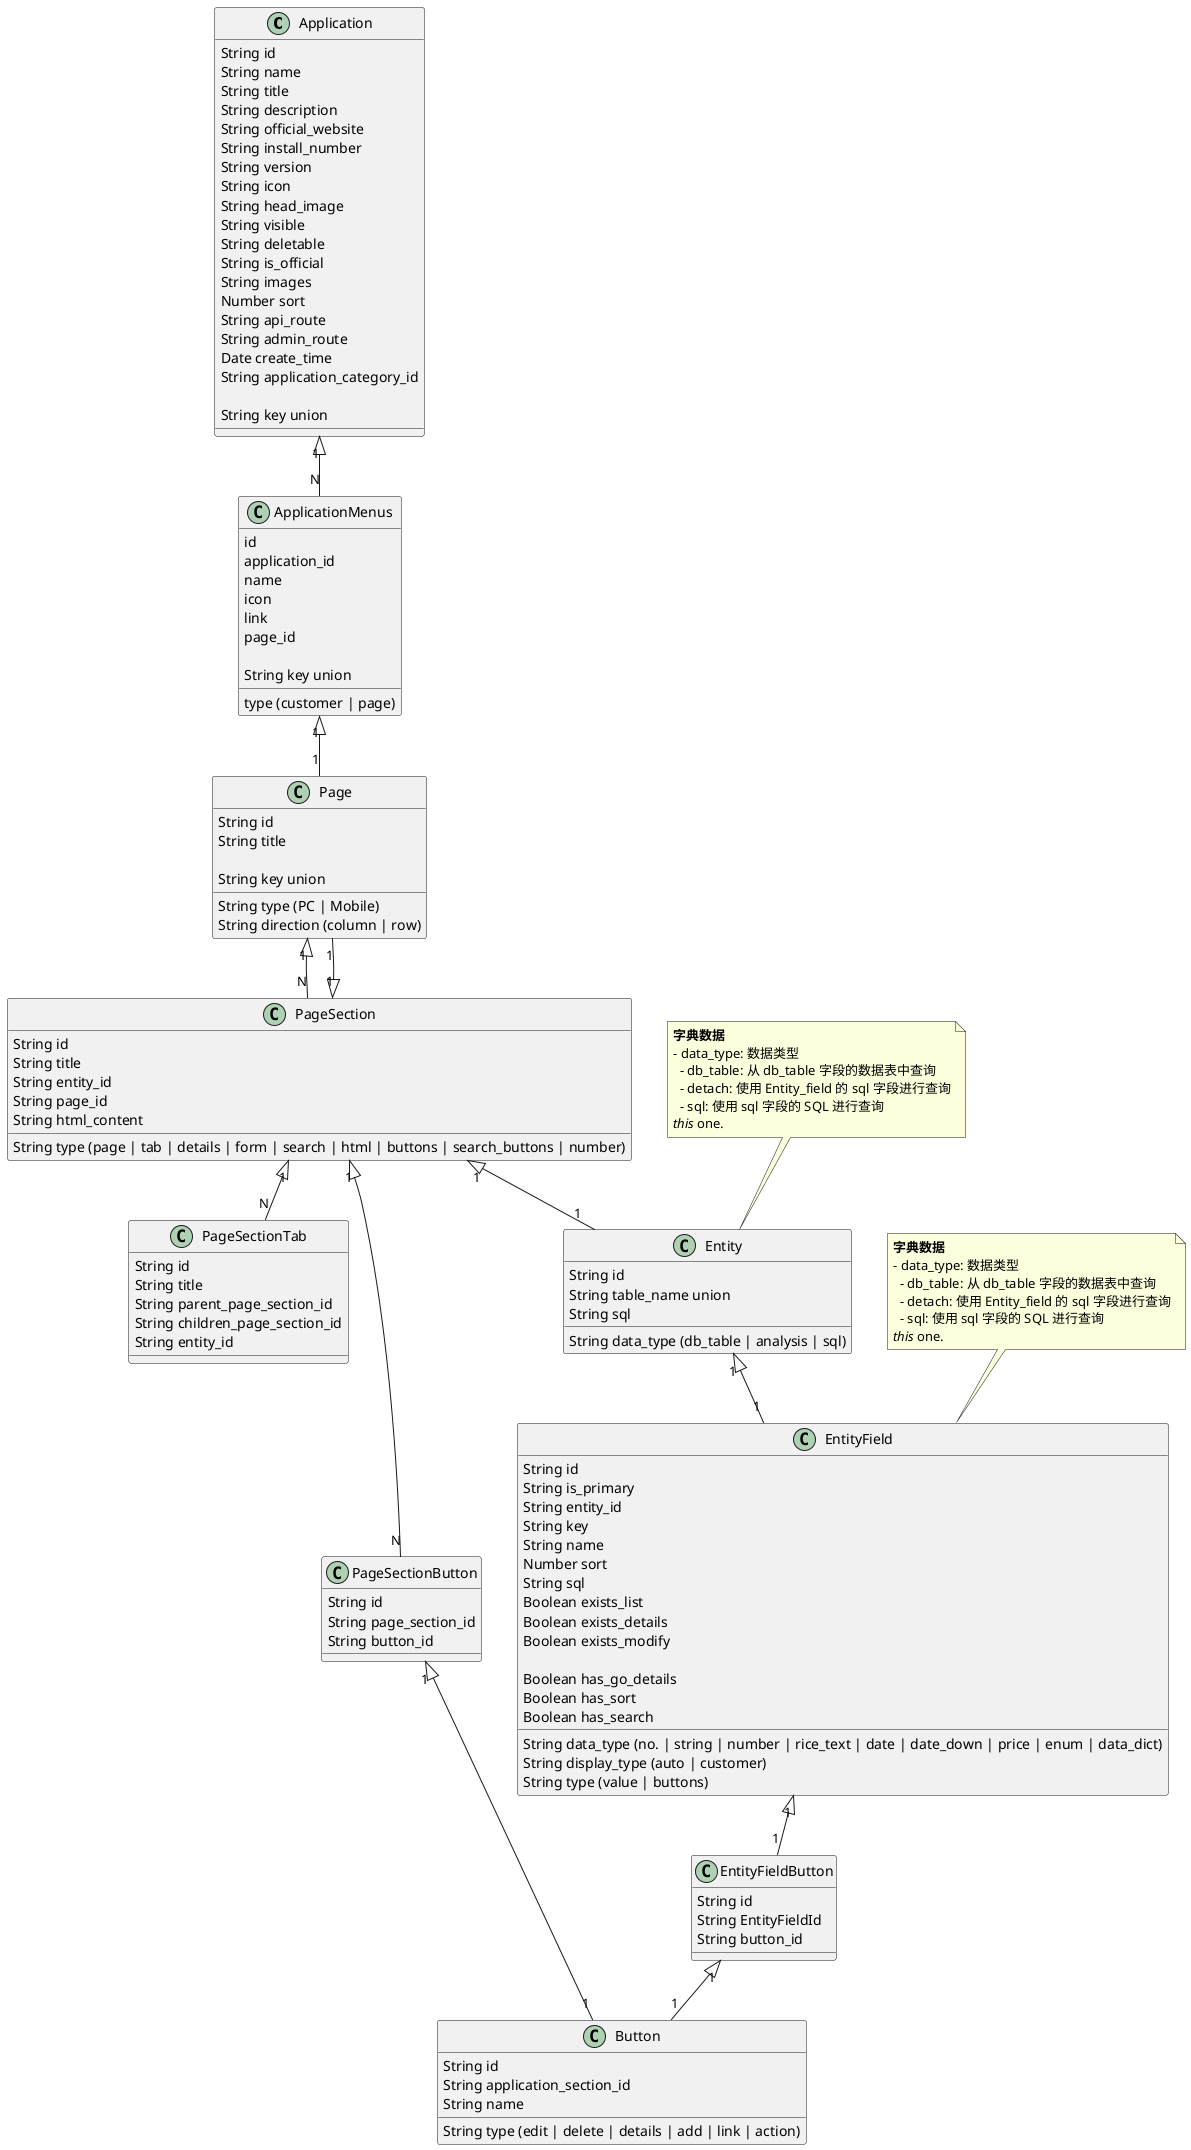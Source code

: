 @startuml

class Application {
  String id
  String name
  String title
  String description
  String official_website
  String install_number
  String version
  String icon
  String head_image
  String visible
  String deletable
  String is_official
  String images
  Number sort
  String api_route
  String admin_route
  Date create_time
  String application_category_id

  String key union
}

class ApplicationMenus {
  id
  application_id
  name
  icon
  link
  type (customer | page)
  page_id

  String key union
}

class Page {
  String id
  String type (PC | Mobile)
  String title
  String direction (column | row)

  String key union
}

class PageSection {
  String id
  String title
  String entity_id
  String page_id
  String type (page | tab | details | form | search | html | buttons | search_buttons | number)
  String html_content
}

class PageSectionTab {
  String id
  String title
  String parent_page_section_id
  String children_page_section_id
  String entity_id
}

class PageSectionButton {
  String id
  String page_section_id
  String button_id
}

class Button {
  String id
  String application_section_id
  String name
  String type (edit | delete | details | add | link | action)
}

class Entity {
  String id
  String table_name union
  String data_type (db_table | analysis | sql)
  String sql
}

note top of Entity
  <b>字典数据</b>
  - data_type: 数据类型
    - db_table: 从 db_table 字段的数据表中查询
    - detach: 使用 Entity_field 的 sql 字段进行查询
    - sql: 使用 sql 字段的 SQL 进行查询
  <i>this</i> one.
end note

class EntityField {
  String id
  String is_primary
  String entity_id
  String key
  String name
  String data_type (no. | string | number | rice_text | date | date_down | price | enum | data_dict)
  String display_type (auto | customer)
  String type (value | buttons)
  Number sort
  String sql
  Boolean exists_list
  Boolean exists_details
  Boolean exists_modify

  Boolean has_go_details
  Boolean has_sort
  Boolean has_search
}

note top of EntityField
  <b>字典数据</b>
  - data_type: 数据类型
    - db_table: 从 db_table 字段的数据表中查询
    - detach: 使用 Entity_field 的 sql 字段进行查询
    - sql: 使用 sql 字段的 SQL 进行查询
  <i>this</i> one.
end note

class EntityFieldButton {
  String id
  String EntityFieldId
  String button_id
}

Application "1" <|-- "N" ApplicationMenus
ApplicationMenus "1" <|-- "1" Page
Page "1" <|-- "N" PageSection
PageSection "1" <|-- "1" Page
PageSection "1" <|-- "N" PageSectionButton
PageSectionButton "1" <|-- "1" Button
PageSection "1" <|-- "N" PageSectionTab
PageSection "1" <|-- "1" Entity
Entity "1" <|-- "1" EntityField
EntityField "1" <|-- "1" EntityFieldButton
EntityFieldButton "1" <|-- "1" Button

@enduml
